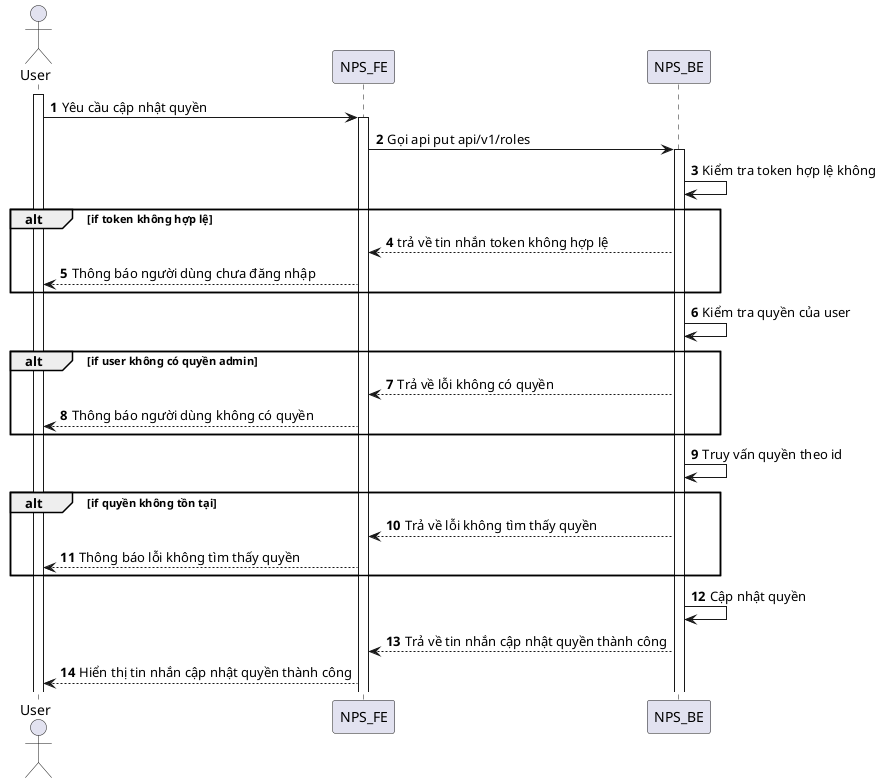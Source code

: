 @startuml
autonumber
actor User
activate User
User -> NPS_FE: Yêu cầu cập nhật quyền
activate NPS_FE
NPS_FE -> NPS_BE: Gọi api put api/v1/roles
activate NPS_BE
NPS_BE -> NPS_BE: Kiểm tra token hợp lệ không
alt if token không hợp lệ
NPS_BE --> NPS_FE: trả về tin nhắn token không hợp lệ
NPS_FE --> User: Thông báo người dùng chưa đăng nhập
end
NPS_BE -> NPS_BE: Kiểm tra quyền của user
alt if user không có quyền admin
NPS_BE --> NPS_FE: Trả về lỗi không có quyền
NPS_FE --> User: Thông báo người dùng không có quyền
end
NPS_BE -> NPS_BE: Truy vấn quyền theo id
alt if quyền không tồn tại
NPS_BE --> NPS_FE: Trả về lỗi không tìm thấy quyền
NPS_FE --> User: Thông báo lỗi không tìm thấy quyền
end
NPS_BE -> NPS_BE: Cập nhật quyền
NPS_BE --> NPS_FE: Trả về tin nhắn cập nhật quyền thành công
NPS_FE --> User: Hiển thị tin nhắn cập nhật quyền thành công
@enduml